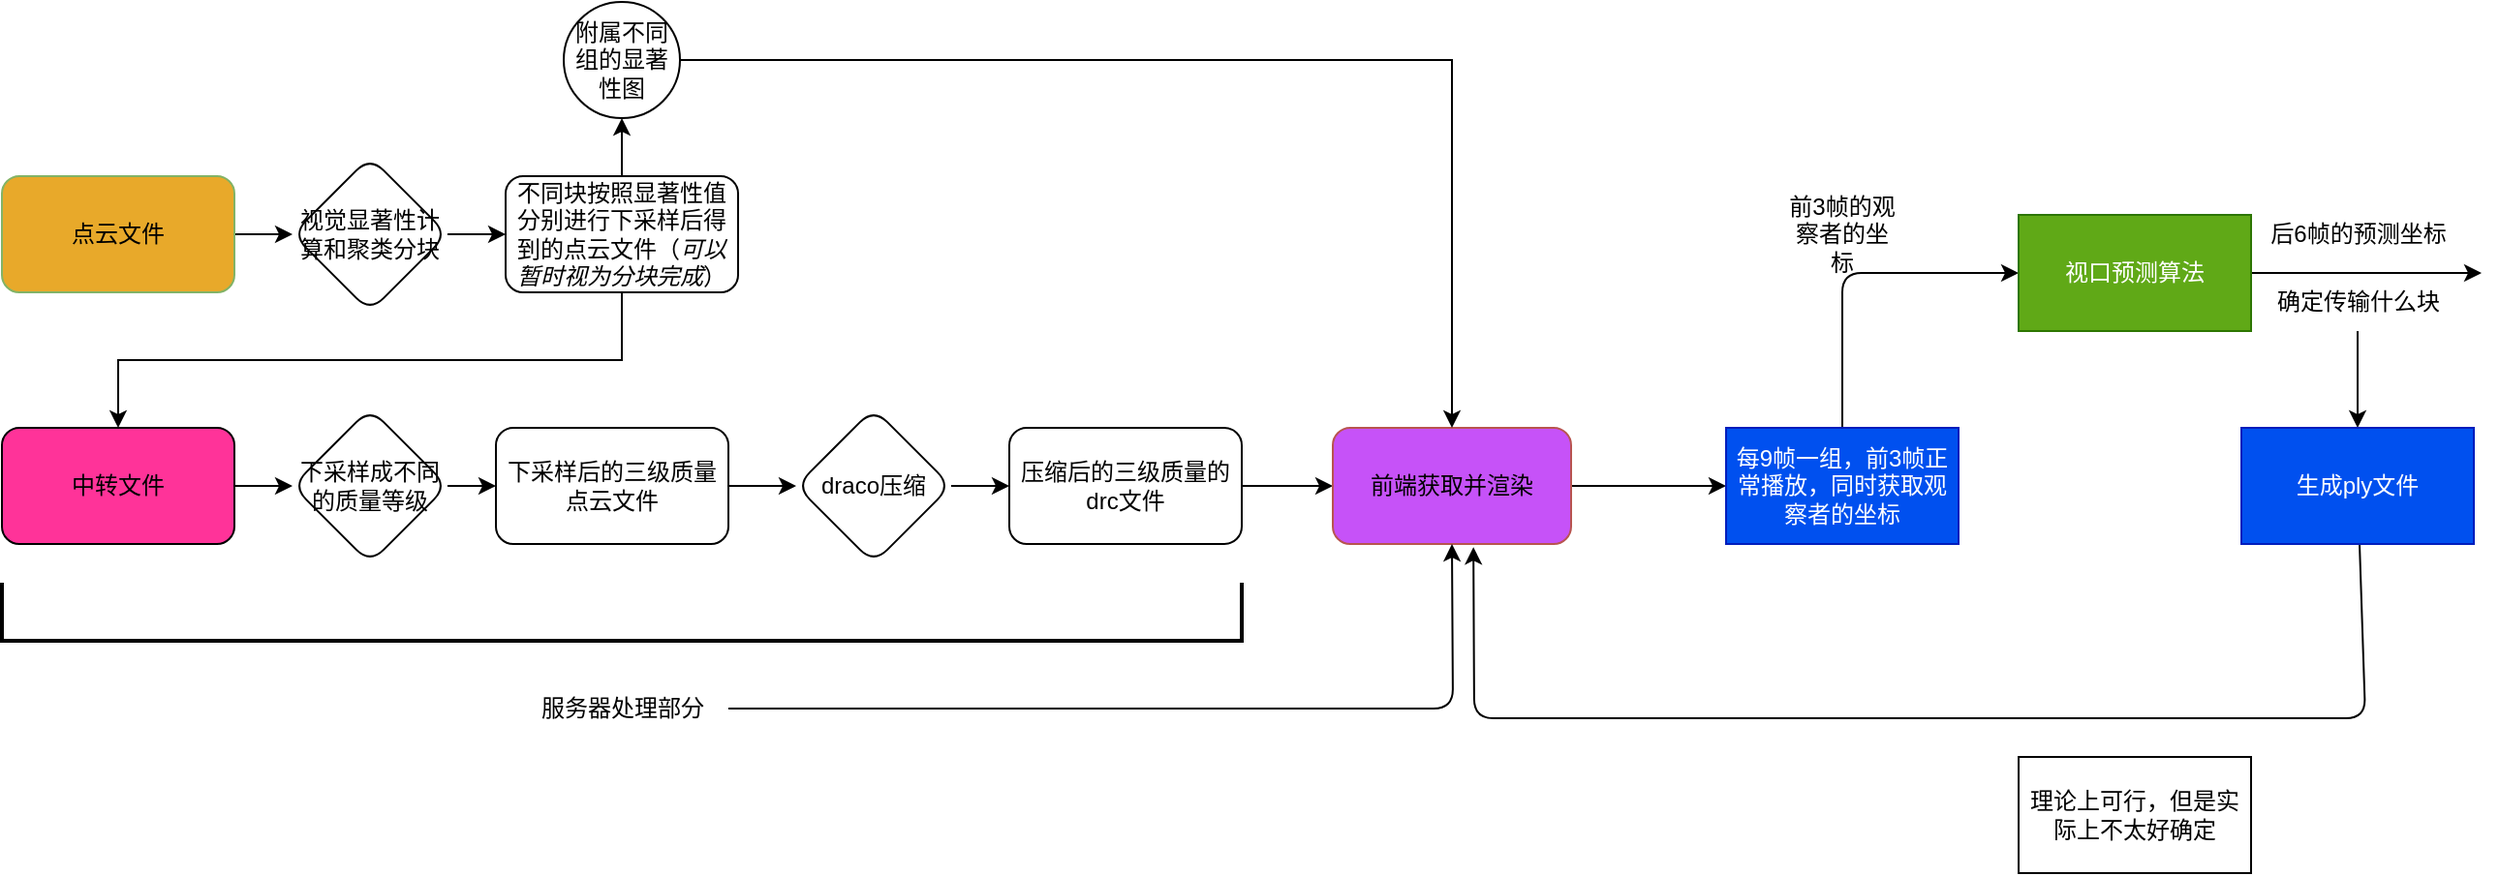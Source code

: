 <mxfile>
    <diagram name="第 1 页" id="3_D411jbm4cj3h0DVIyZ">
        <mxGraphModel dx="832" dy="563" grid="1" gridSize="10" guides="1" tooltips="1" connect="1" arrows="1" fold="1" page="1" pageScale="1" pageWidth="827" pageHeight="1169" math="0" shadow="0">
            <root>
                <mxCell id="0"/>
                <mxCell id="1" parent="0"/>
                <mxCell id="_XAL-ciKeiC65yro1rYx-9" value="" style="edgeStyle=orthogonalEdgeStyle;rounded=0;orthogonalLoop=1;jettySize=auto;html=1;" parent="1" source="_XAL-ciKeiC65yro1rYx-1" target="_XAL-ciKeiC65yro1rYx-8" edge="1">
                    <mxGeometry relative="1" as="geometry"/>
                </mxCell>
                <mxCell id="_XAL-ciKeiC65yro1rYx-1" value="中转文件" style="rounded=1;whiteSpace=wrap;html=1;fillColor=#FF3399;" parent="1" vertex="1">
                    <mxGeometry x="140" y="260" width="120" height="60" as="geometry"/>
                </mxCell>
                <mxCell id="_XAL-ciKeiC65yro1rYx-11" value="" style="edgeStyle=orthogonalEdgeStyle;rounded=0;orthogonalLoop=1;jettySize=auto;html=1;" parent="1" source="_XAL-ciKeiC65yro1rYx-8" target="_XAL-ciKeiC65yro1rYx-10" edge="1">
                    <mxGeometry relative="1" as="geometry"/>
                </mxCell>
                <mxCell id="_XAL-ciKeiC65yro1rYx-8" value="下采样成不同的质量等级" style="rhombus;whiteSpace=wrap;html=1;rounded=1;" parent="1" vertex="1">
                    <mxGeometry x="290" y="250" width="80" height="80" as="geometry"/>
                </mxCell>
                <mxCell id="_XAL-ciKeiC65yro1rYx-13" value="" style="edgeStyle=orthogonalEdgeStyle;rounded=0;orthogonalLoop=1;jettySize=auto;html=1;" parent="1" source="_XAL-ciKeiC65yro1rYx-10" target="_XAL-ciKeiC65yro1rYx-12" edge="1">
                    <mxGeometry relative="1" as="geometry"/>
                </mxCell>
                <mxCell id="_XAL-ciKeiC65yro1rYx-10" value="下采样后的三级质量点云文件" style="whiteSpace=wrap;html=1;rounded=1;" parent="1" vertex="1">
                    <mxGeometry x="395" y="260" width="120" height="60" as="geometry"/>
                </mxCell>
                <mxCell id="_XAL-ciKeiC65yro1rYx-15" value="" style="edgeStyle=orthogonalEdgeStyle;rounded=0;orthogonalLoop=1;jettySize=auto;html=1;" parent="1" source="_XAL-ciKeiC65yro1rYx-12" target="_XAL-ciKeiC65yro1rYx-14" edge="1">
                    <mxGeometry relative="1" as="geometry"/>
                </mxCell>
                <mxCell id="_XAL-ciKeiC65yro1rYx-12" value="draco压缩" style="rhombus;whiteSpace=wrap;html=1;rounded=1;" parent="1" vertex="1">
                    <mxGeometry x="550" y="250" width="80" height="80" as="geometry"/>
                </mxCell>
                <mxCell id="_XAL-ciKeiC65yro1rYx-17" value="" style="edgeStyle=orthogonalEdgeStyle;rounded=0;orthogonalLoop=1;jettySize=auto;html=1;" parent="1" source="_XAL-ciKeiC65yro1rYx-14" target="_XAL-ciKeiC65yro1rYx-16" edge="1">
                    <mxGeometry relative="1" as="geometry"/>
                </mxCell>
                <mxCell id="_XAL-ciKeiC65yro1rYx-14" value="压缩后的三级质量的drc文件" style="whiteSpace=wrap;html=1;rounded=1;" parent="1" vertex="1">
                    <mxGeometry x="660" y="260" width="120" height="60" as="geometry"/>
                </mxCell>
                <mxCell id="4" style="edgeStyle=none;html=1;exitX=1;exitY=0.5;exitDx=0;exitDy=0;entryX=0;entryY=0.5;entryDx=0;entryDy=0;" parent="1" source="_XAL-ciKeiC65yro1rYx-16" target="3" edge="1">
                    <mxGeometry relative="1" as="geometry"/>
                </mxCell>
                <mxCell id="_XAL-ciKeiC65yro1rYx-16" value="前端获取并渲染" style="whiteSpace=wrap;html=1;rounded=1;fillColor=#C652F8;strokeColor=#b85450;" parent="1" vertex="1">
                    <mxGeometry x="827" y="260" width="123" height="60" as="geometry"/>
                </mxCell>
                <mxCell id="_XAL-ciKeiC65yro1rYx-20" value="" style="edgeStyle=orthogonalEdgeStyle;rounded=0;orthogonalLoop=1;jettySize=auto;html=1;" parent="1" source="_XAL-ciKeiC65yro1rYx-18" target="_XAL-ciKeiC65yro1rYx-19" edge="1">
                    <mxGeometry relative="1" as="geometry"/>
                </mxCell>
                <mxCell id="_XAL-ciKeiC65yro1rYx-18" value="点云文件" style="rounded=1;whiteSpace=wrap;html=1;fillColor=#E8A92A;strokeColor=#82b366;" parent="1" vertex="1">
                    <mxGeometry x="140" y="130" width="120" height="60" as="geometry"/>
                </mxCell>
                <mxCell id="_XAL-ciKeiC65yro1rYx-22" value="" style="edgeStyle=orthogonalEdgeStyle;rounded=0;orthogonalLoop=1;jettySize=auto;html=1;" parent="1" source="_XAL-ciKeiC65yro1rYx-19" target="_XAL-ciKeiC65yro1rYx-21" edge="1">
                    <mxGeometry relative="1" as="geometry"/>
                </mxCell>
                <mxCell id="_XAL-ciKeiC65yro1rYx-19" value="视觉显著性计算和聚类分块" style="rhombus;whiteSpace=wrap;html=1;rounded=1;" parent="1" vertex="1">
                    <mxGeometry x="290" y="120" width="80" height="80" as="geometry"/>
                </mxCell>
                <mxCell id="_XAL-ciKeiC65yro1rYx-24" value="" style="edgeStyle=orthogonalEdgeStyle;rounded=0;orthogonalLoop=1;jettySize=auto;html=1;" parent="1" source="_XAL-ciKeiC65yro1rYx-21" target="_XAL-ciKeiC65yro1rYx-23" edge="1">
                    <mxGeometry relative="1" as="geometry"/>
                </mxCell>
                <mxCell id="_XAL-ciKeiC65yro1rYx-25" style="edgeStyle=orthogonalEdgeStyle;rounded=0;orthogonalLoop=1;jettySize=auto;html=1;exitX=0.5;exitY=1;exitDx=0;exitDy=0;entryX=0.5;entryY=0;entryDx=0;entryDy=0;" parent="1" source="_XAL-ciKeiC65yro1rYx-21" target="_XAL-ciKeiC65yro1rYx-1" edge="1">
                    <mxGeometry relative="1" as="geometry"/>
                </mxCell>
                <mxCell id="_XAL-ciKeiC65yro1rYx-21" value="不同块按照显著性值分别进行下采样后得到的点云文件（&lt;i&gt;可以暂时视为分块完成&lt;/i&gt;）" style="whiteSpace=wrap;html=1;rounded=1;" parent="1" vertex="1">
                    <mxGeometry x="400" y="130" width="120" height="60" as="geometry"/>
                </mxCell>
                <mxCell id="_XAL-ciKeiC65yro1rYx-26" style="edgeStyle=orthogonalEdgeStyle;rounded=0;orthogonalLoop=1;jettySize=auto;html=1;exitX=1;exitY=0.5;exitDx=0;exitDy=0;entryX=0.5;entryY=0;entryDx=0;entryDy=0;" parent="1" source="_XAL-ciKeiC65yro1rYx-23" target="_XAL-ciKeiC65yro1rYx-16" edge="1">
                    <mxGeometry relative="1" as="geometry"/>
                </mxCell>
                <mxCell id="_XAL-ciKeiC65yro1rYx-23" value="附属不同组的显著性图" style="ellipse;whiteSpace=wrap;html=1;rounded=1;" parent="1" vertex="1">
                    <mxGeometry x="430" y="40" width="60" height="60" as="geometry"/>
                </mxCell>
                <mxCell id="_XAL-ciKeiC65yro1rYx-27" value="" style="strokeWidth=2;html=1;shape=mxgraph.flowchart.annotation_1;align=left;pointerEvents=1;direction=north;" parent="1" vertex="1">
                    <mxGeometry x="140" y="340" width="640" height="30" as="geometry"/>
                </mxCell>
                <mxCell id="2" style="edgeStyle=none;html=1;entryX=0.5;entryY=1;entryDx=0;entryDy=0;" parent="1" source="_XAL-ciKeiC65yro1rYx-28" target="_XAL-ciKeiC65yro1rYx-16" edge="1">
                    <mxGeometry relative="1" as="geometry">
                        <Array as="points">
                            <mxPoint x="889" y="405"/>
                        </Array>
                    </mxGeometry>
                </mxCell>
                <mxCell id="_XAL-ciKeiC65yro1rYx-28" value="服务器处理部分" style="text;html=1;align=center;verticalAlign=middle;resizable=0;points=[];autosize=1;strokeColor=none;fillColor=none;" parent="1" vertex="1">
                    <mxGeometry x="405" y="390" width="110" height="30" as="geometry"/>
                </mxCell>
                <mxCell id="6" style="edgeStyle=none;html=1;exitX=0.5;exitY=0;exitDx=0;exitDy=0;entryX=0;entryY=0.5;entryDx=0;entryDy=0;" parent="1" source="3" target="5" edge="1">
                    <mxGeometry relative="1" as="geometry">
                        <mxPoint x="1090" y="180" as="targetPoint"/>
                        <Array as="points">
                            <mxPoint x="1090" y="180"/>
                        </Array>
                    </mxGeometry>
                </mxCell>
                <mxCell id="3" value="每9帧一组，前3帧正常播放，同时获取观察者的坐标" style="rounded=0;whiteSpace=wrap;html=1;fillColor=#0050ef;fontColor=#ffffff;strokeColor=#001DBC;" parent="1" vertex="1">
                    <mxGeometry x="1030" y="260" width="120" height="60" as="geometry"/>
                </mxCell>
                <mxCell id="8" style="edgeStyle=none;html=1;exitX=1;exitY=0.5;exitDx=0;exitDy=0;" parent="1" source="5" edge="1">
                    <mxGeometry relative="1" as="geometry">
                        <mxPoint x="1420" y="180" as="targetPoint"/>
                    </mxGeometry>
                </mxCell>
                <mxCell id="5" value="视口预测算法" style="rounded=0;whiteSpace=wrap;html=1;fillColor=#60a917;fontColor=#ffffff;strokeColor=#2D7600;" parent="1" vertex="1">
                    <mxGeometry x="1181" y="150" width="120" height="60" as="geometry"/>
                </mxCell>
                <mxCell id="7" value="前3帧的观察者的坐标" style="text;html=1;strokeColor=none;fillColor=none;align=center;verticalAlign=middle;whiteSpace=wrap;rounded=0;" parent="1" vertex="1">
                    <mxGeometry x="1060" y="145" width="60" height="30" as="geometry"/>
                </mxCell>
                <mxCell id="9" value="后6帧的预测坐标" style="text;html=1;align=center;verticalAlign=middle;resizable=0;points=[];autosize=1;strokeColor=none;fillColor=none;" parent="1" vertex="1">
                    <mxGeometry x="1301" y="145" width="110" height="30" as="geometry"/>
                </mxCell>
                <mxCell id="12" value="" style="edgeStyle=none;html=1;" parent="1" source="10" target="11" edge="1">
                    <mxGeometry relative="1" as="geometry"/>
                </mxCell>
                <mxCell id="10" value="确定传输什么块" style="text;html=1;align=center;verticalAlign=middle;resizable=0;points=[];autosize=1;strokeColor=none;fillColor=none;" parent="1" vertex="1">
                    <mxGeometry x="1301" y="180" width="110" height="30" as="geometry"/>
                </mxCell>
                <mxCell id="13" style="edgeStyle=none;html=1;entryX=0.59;entryY=1.027;entryDx=0;entryDy=0;entryPerimeter=0;" parent="1" source="11" target="_XAL-ciKeiC65yro1rYx-16" edge="1">
                    <mxGeometry relative="1" as="geometry">
                        <Array as="points">
                            <mxPoint x="1360" y="410"/>
                            <mxPoint x="900" y="410"/>
                        </Array>
                    </mxGeometry>
                </mxCell>
                <mxCell id="11" value="生成ply文件" style="whiteSpace=wrap;html=1;fillColor=#0050ef;fontColor=#ffffff;strokeColor=#001DBC;" parent="1" vertex="1">
                    <mxGeometry x="1296" y="260" width="120" height="60" as="geometry"/>
                </mxCell>
                <mxCell id="14" value="理论上可行，但是实际上不太好确定" style="rounded=0;whiteSpace=wrap;html=1;" parent="1" vertex="1">
                    <mxGeometry x="1181" y="430" width="120" height="60" as="geometry"/>
                </mxCell>
            </root>
        </mxGraphModel>
    </diagram>
</mxfile>
